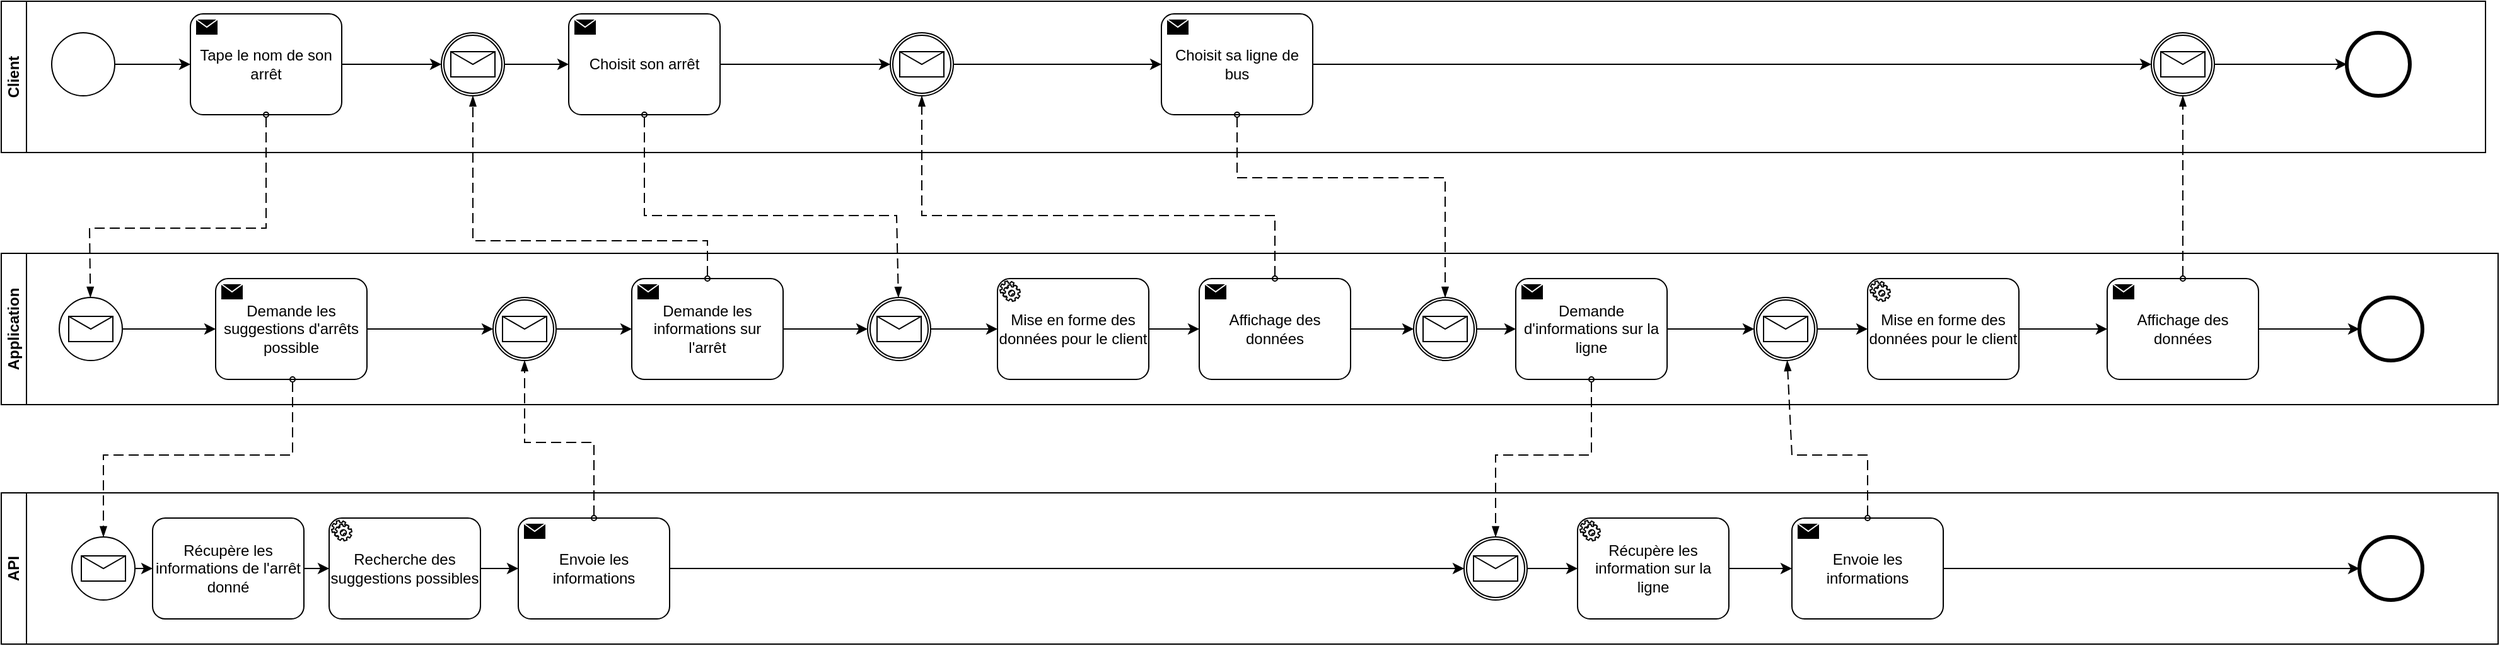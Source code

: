 <mxfile>
    <diagram name="Page-1" id="AvNjDgEXJ9SmIX_iwEQI">
        <mxGraphModel dx="2221" dy="968" grid="1" gridSize="10" guides="1" tooltips="1" connect="1" arrows="1" fold="1" page="1" pageScale="1" pageWidth="827" pageHeight="1169" math="0" shadow="0">
            <root>
                <mxCell id="0"/>
                <mxCell id="1" parent="0"/>
                <mxCell id="ZTqVoGmlNr0PZ13agaZ3-1" value="Client" style="swimlane;startSize=20;horizontal=0;html=1;whiteSpace=wrap;" parent="1" vertex="1">
                    <mxGeometry x="40" y="60" width="1970" height="120" as="geometry"/>
                </mxCell>
                <mxCell id="ZTqVoGmlNr0PZ13agaZ3-67" style="edgeStyle=orthogonalEdgeStyle;rounded=0;orthogonalLoop=1;jettySize=auto;html=1;" parent="ZTqVoGmlNr0PZ13agaZ3-1" source="ZTqVoGmlNr0PZ13agaZ3-7" target="ZTqVoGmlNr0PZ13agaZ3-60" edge="1">
                    <mxGeometry relative="1" as="geometry"/>
                </mxCell>
                <mxCell id="ZTqVoGmlNr0PZ13agaZ3-7" value="Tape le nom de son arrêt" style="points=[[0.25,0,0],[0.5,0,0],[0.75,0,0],[1,0.25,0],[1,0.5,0],[1,0.75,0],[0.75,1,0],[0.5,1,0],[0.25,1,0],[0,0.75,0],[0,0.5,0],[0,0.25,0]];shape=mxgraph.bpmn.task;whiteSpace=wrap;rectStyle=rounded;size=10;html=1;container=1;expand=0;collapsible=0;taskMarker=send;" parent="ZTqVoGmlNr0PZ13agaZ3-1" vertex="1">
                    <mxGeometry x="150" y="10" width="120" height="80" as="geometry"/>
                </mxCell>
                <mxCell id="ZTqVoGmlNr0PZ13agaZ3-71" style="edgeStyle=orthogonalEdgeStyle;rounded=0;orthogonalLoop=1;jettySize=auto;html=1;" parent="ZTqVoGmlNr0PZ13agaZ3-1" source="ZTqVoGmlNr0PZ13agaZ3-9" target="ZTqVoGmlNr0PZ13agaZ3-70" edge="1">
                    <mxGeometry relative="1" as="geometry"/>
                </mxCell>
                <mxCell id="ZTqVoGmlNr0PZ13agaZ3-9" value="" style="points=[[0.145,0.145,0],[0.5,0,0],[0.855,0.145,0],[1,0.5,0],[0.855,0.855,0],[0.5,1,0],[0.145,0.855,0],[0,0.5,0]];shape=mxgraph.bpmn.event;html=1;verticalLabelPosition=bottom;labelBackgroundColor=#ffffff;verticalAlign=top;align=center;perimeter=ellipsePerimeter;outlineConnect=0;aspect=fixed;outline=catching;symbol=message;" parent="ZTqVoGmlNr0PZ13agaZ3-1" vertex="1">
                    <mxGeometry x="705" y="25" width="50" height="50" as="geometry"/>
                </mxCell>
                <mxCell id="ZTqVoGmlNr0PZ13agaZ3-10" value="" style="points=[[0.145,0.145,0],[0.5,0,0],[0.855,0.145,0],[1,0.5,0],[0.855,0.855,0],[0.5,1,0],[0.145,0.855,0],[0,0.5,0]];shape=mxgraph.bpmn.event;html=1;verticalLabelPosition=bottom;labelBackgroundColor=#ffffff;verticalAlign=top;align=center;perimeter=ellipsePerimeter;outlineConnect=0;aspect=fixed;outline=end;symbol=terminate2;" parent="ZTqVoGmlNr0PZ13agaZ3-1" vertex="1">
                    <mxGeometry x="1860" y="25" width="50" height="50" as="geometry"/>
                </mxCell>
                <mxCell id="ZTqVoGmlNr0PZ13agaZ3-58" style="edgeStyle=orthogonalEdgeStyle;rounded=0;orthogonalLoop=1;jettySize=auto;html=1;" parent="ZTqVoGmlNr0PZ13agaZ3-1" source="ZTqVoGmlNr0PZ13agaZ3-57" target="ZTqVoGmlNr0PZ13agaZ3-7" edge="1">
                    <mxGeometry relative="1" as="geometry"/>
                </mxCell>
                <mxCell id="ZTqVoGmlNr0PZ13agaZ3-57" value="" style="points=[[0.145,0.145,0],[0.5,0,0],[0.855,0.145,0],[1,0.5,0],[0.855,0.855,0],[0.5,1,0],[0.145,0.855,0],[0,0.5,0]];shape=mxgraph.bpmn.event;html=1;verticalLabelPosition=bottom;labelBackgroundColor=#ffffff;verticalAlign=top;align=center;perimeter=ellipsePerimeter;outlineConnect=0;aspect=fixed;outline=standard;symbol=general;" parent="ZTqVoGmlNr0PZ13agaZ3-1" vertex="1">
                    <mxGeometry x="40" y="25" width="50" height="50" as="geometry"/>
                </mxCell>
                <mxCell id="ZTqVoGmlNr0PZ13agaZ3-68" style="edgeStyle=orthogonalEdgeStyle;rounded=0;orthogonalLoop=1;jettySize=auto;html=1;" parent="ZTqVoGmlNr0PZ13agaZ3-1" source="ZTqVoGmlNr0PZ13agaZ3-60" target="ZTqVoGmlNr0PZ13agaZ3-61" edge="1">
                    <mxGeometry relative="1" as="geometry"/>
                </mxCell>
                <mxCell id="ZTqVoGmlNr0PZ13agaZ3-60" value="" style="points=[[0.145,0.145,0],[0.5,0,0],[0.855,0.145,0],[1,0.5,0],[0.855,0.855,0],[0.5,1,0],[0.145,0.855,0],[0,0.5,0]];shape=mxgraph.bpmn.event;html=1;verticalLabelPosition=bottom;labelBackgroundColor=#ffffff;verticalAlign=top;align=center;perimeter=ellipsePerimeter;outlineConnect=0;aspect=fixed;outline=catching;symbol=message;" parent="ZTqVoGmlNr0PZ13agaZ3-1" vertex="1">
                    <mxGeometry x="349" y="25" width="50" height="50" as="geometry"/>
                </mxCell>
                <mxCell id="ZTqVoGmlNr0PZ13agaZ3-69" style="edgeStyle=orthogonalEdgeStyle;rounded=0;orthogonalLoop=1;jettySize=auto;html=1;" parent="ZTqVoGmlNr0PZ13agaZ3-1" source="ZTqVoGmlNr0PZ13agaZ3-61" target="ZTqVoGmlNr0PZ13agaZ3-9" edge="1">
                    <mxGeometry relative="1" as="geometry"/>
                </mxCell>
                <mxCell id="ZTqVoGmlNr0PZ13agaZ3-61" value="Choisit son arrêt" style="points=[[0.25,0,0],[0.5,0,0],[0.75,0,0],[1,0.25,0],[1,0.5,0],[1,0.75,0],[0.75,1,0],[0.5,1,0],[0.25,1,0],[0,0.75,0],[0,0.5,0],[0,0.25,0]];shape=mxgraph.bpmn.task;whiteSpace=wrap;rectStyle=rounded;size=10;html=1;container=1;expand=0;collapsible=0;taskMarker=send;" parent="ZTqVoGmlNr0PZ13agaZ3-1" vertex="1">
                    <mxGeometry x="450" y="10" width="120" height="80" as="geometry"/>
                </mxCell>
                <mxCell id="ZTqVoGmlNr0PZ13agaZ3-91" style="edgeStyle=orthogonalEdgeStyle;rounded=0;orthogonalLoop=1;jettySize=auto;html=1;" parent="ZTqVoGmlNr0PZ13agaZ3-1" source="ZTqVoGmlNr0PZ13agaZ3-70" target="ZTqVoGmlNr0PZ13agaZ3-90" edge="1">
                    <mxGeometry relative="1" as="geometry"/>
                </mxCell>
                <mxCell id="ZTqVoGmlNr0PZ13agaZ3-70" value="Choisit sa ligne de bus" style="points=[[0.25,0,0],[0.5,0,0],[0.75,0,0],[1,0.25,0],[1,0.5,0],[1,0.75,0],[0.75,1,0],[0.5,1,0],[0.25,1,0],[0,0.75,0],[0,0.5,0],[0,0.25,0]];shape=mxgraph.bpmn.task;whiteSpace=wrap;rectStyle=rounded;size=10;html=1;container=1;expand=0;collapsible=0;taskMarker=send;" parent="ZTqVoGmlNr0PZ13agaZ3-1" vertex="1">
                    <mxGeometry x="920" y="10" width="120" height="80" as="geometry"/>
                </mxCell>
                <mxCell id="ZTqVoGmlNr0PZ13agaZ3-90" value="" style="points=[[0.145,0.145,0],[0.5,0,0],[0.855,0.145,0],[1,0.5,0],[0.855,0.855,0],[0.5,1,0],[0.145,0.855,0],[0,0.5,0]];shape=mxgraph.bpmn.event;html=1;verticalLabelPosition=bottom;labelBackgroundColor=#ffffff;verticalAlign=top;align=center;perimeter=ellipsePerimeter;outlineConnect=0;aspect=fixed;outline=catching;symbol=message;" parent="ZTqVoGmlNr0PZ13agaZ3-1" vertex="1">
                    <mxGeometry x="1705" y="25" width="50" height="50" as="geometry"/>
                </mxCell>
                <mxCell id="ZTqVoGmlNr0PZ13agaZ3-92" style="edgeStyle=orthogonalEdgeStyle;rounded=0;orthogonalLoop=1;jettySize=auto;html=1;entryX=0;entryY=0.5;entryDx=0;entryDy=0;entryPerimeter=0;" parent="ZTqVoGmlNr0PZ13agaZ3-1" source="ZTqVoGmlNr0PZ13agaZ3-90" target="ZTqVoGmlNr0PZ13agaZ3-10" edge="1">
                    <mxGeometry relative="1" as="geometry"/>
                </mxCell>
                <mxCell id="ZTqVoGmlNr0PZ13agaZ3-13" value="Application" style="swimlane;startSize=20;horizontal=0;html=1;whiteSpace=wrap;" parent="1" vertex="1">
                    <mxGeometry x="40" y="260" width="1980" height="120" as="geometry"/>
                </mxCell>
                <mxCell id="ZTqVoGmlNr0PZ13agaZ3-20" style="edgeStyle=orthogonalEdgeStyle;rounded=0;orthogonalLoop=1;jettySize=auto;html=1;" parent="ZTqVoGmlNr0PZ13agaZ3-13" source="ZTqVoGmlNr0PZ13agaZ3-59" target="ZTqVoGmlNr0PZ13agaZ3-23" edge="1">
                    <mxGeometry relative="1" as="geometry">
                        <mxPoint x="120" y="60" as="sourcePoint"/>
                    </mxGeometry>
                </mxCell>
                <mxCell id="ZTqVoGmlNr0PZ13agaZ3-23" value="Demande les suggestions d'arrêts possible" style="points=[[0.25,0,0],[0.5,0,0],[0.75,0,0],[1,0.25,0],[1,0.5,0],[1,0.75,0],[0.75,1,0],[0.5,1,0],[0.25,1,0],[0,0.75,0],[0,0.5,0],[0,0.25,0]];shape=mxgraph.bpmn.task;whiteSpace=wrap;rectStyle=rounded;size=10;html=1;container=1;expand=0;collapsible=0;taskMarker=send;" parent="ZTqVoGmlNr0PZ13agaZ3-13" vertex="1">
                    <mxGeometry x="170" y="20" width="120" height="80" as="geometry"/>
                </mxCell>
                <mxCell id="ZTqVoGmlNr0PZ13agaZ3-25" style="edgeStyle=orthogonalEdgeStyle;rounded=0;orthogonalLoop=1;jettySize=auto;html=1;" parent="ZTqVoGmlNr0PZ13agaZ3-13" source="ZTqVoGmlNr0PZ13agaZ3-26" target="ZTqVoGmlNr0PZ13agaZ3-29" edge="1">
                    <mxGeometry relative="1" as="geometry"/>
                </mxCell>
                <mxCell id="ZTqVoGmlNr0PZ13agaZ3-26" value="" style="points=[[0.145,0.145,0],[0.5,0,0],[0.855,0.145,0],[1,0.5,0],[0.855,0.855,0],[0.5,1,0],[0.145,0.855,0],[0,0.5,0]];shape=mxgraph.bpmn.event;html=1;verticalLabelPosition=bottom;labelBackgroundColor=#ffffff;verticalAlign=top;align=center;perimeter=ellipsePerimeter;outlineConnect=0;aspect=fixed;outline=catching;symbol=message;" parent="ZTqVoGmlNr0PZ13agaZ3-13" vertex="1">
                    <mxGeometry x="687" y="35" width="50" height="50" as="geometry"/>
                </mxCell>
                <mxCell id="ZTqVoGmlNr0PZ13agaZ3-75" style="edgeStyle=orthogonalEdgeStyle;rounded=0;orthogonalLoop=1;jettySize=auto;html=1;" parent="ZTqVoGmlNr0PZ13agaZ3-13" source="ZTqVoGmlNr0PZ13agaZ3-27" target="ZTqVoGmlNr0PZ13agaZ3-73" edge="1">
                    <mxGeometry relative="1" as="geometry"/>
                </mxCell>
                <mxCell id="ZTqVoGmlNr0PZ13agaZ3-27" value="Affichage des données" style="points=[[0.25,0,0],[0.5,0,0],[0.75,0,0],[1,0.25,0],[1,0.5,0],[1,0.75,0],[0.75,1,0],[0.5,1,0],[0.25,1,0],[0,0.75,0],[0,0.5,0],[0,0.25,0]];shape=mxgraph.bpmn.task;whiteSpace=wrap;rectStyle=rounded;size=10;html=1;container=1;expand=0;collapsible=0;taskMarker=send;" parent="ZTqVoGmlNr0PZ13agaZ3-13" vertex="1">
                    <mxGeometry x="950" y="20" width="120" height="80" as="geometry"/>
                </mxCell>
                <mxCell id="ZTqVoGmlNr0PZ13agaZ3-28" style="edgeStyle=orthogonalEdgeStyle;rounded=0;orthogonalLoop=1;jettySize=auto;html=1;" parent="ZTqVoGmlNr0PZ13agaZ3-13" source="ZTqVoGmlNr0PZ13agaZ3-29" target="ZTqVoGmlNr0PZ13agaZ3-27" edge="1">
                    <mxGeometry relative="1" as="geometry"/>
                </mxCell>
                <mxCell id="ZTqVoGmlNr0PZ13agaZ3-29" value="Mise en forme des données pour le client" style="points=[[0.25,0,0],[0.5,0,0],[0.75,0,0],[1,0.25,0],[1,0.5,0],[1,0.75,0],[0.75,1,0],[0.5,1,0],[0.25,1,0],[0,0.75,0],[0,0.5,0],[0,0.25,0]];shape=mxgraph.bpmn.task;whiteSpace=wrap;rectStyle=rounded;size=10;html=1;container=1;expand=0;collapsible=0;taskMarker=service;" parent="ZTqVoGmlNr0PZ13agaZ3-13" vertex="1">
                    <mxGeometry x="790" y="20" width="120" height="80" as="geometry"/>
                </mxCell>
                <mxCell id="ZTqVoGmlNr0PZ13agaZ3-59" value="" style="points=[[0.145,0.145,0],[0.5,0,0],[0.855,0.145,0],[1,0.5,0],[0.855,0.855,0],[0.5,1,0],[0.145,0.855,0],[0,0.5,0]];shape=mxgraph.bpmn.event;html=1;verticalLabelPosition=bottom;labelBackgroundColor=#ffffff;verticalAlign=top;align=center;perimeter=ellipsePerimeter;outlineConnect=0;aspect=fixed;outline=standard;symbol=message;" parent="ZTqVoGmlNr0PZ13agaZ3-13" vertex="1">
                    <mxGeometry x="46" y="35" width="50" height="50" as="geometry"/>
                </mxCell>
                <mxCell id="ZTqVoGmlNr0PZ13agaZ3-65" style="edgeStyle=orthogonalEdgeStyle;rounded=0;orthogonalLoop=1;jettySize=auto;html=1;" parent="ZTqVoGmlNr0PZ13agaZ3-13" source="ZTqVoGmlNr0PZ13agaZ3-62" target="ZTqVoGmlNr0PZ13agaZ3-63" edge="1">
                    <mxGeometry relative="1" as="geometry"/>
                </mxCell>
                <mxCell id="ZTqVoGmlNr0PZ13agaZ3-62" value="" style="points=[[0.145,0.145,0],[0.5,0,0],[0.855,0.145,0],[1,0.5,0],[0.855,0.855,0],[0.5,1,0],[0.145,0.855,0],[0,0.5,0]];shape=mxgraph.bpmn.event;html=1;verticalLabelPosition=bottom;labelBackgroundColor=#ffffff;verticalAlign=top;align=center;perimeter=ellipsePerimeter;outlineConnect=0;aspect=fixed;outline=catching;symbol=message;" parent="ZTqVoGmlNr0PZ13agaZ3-13" vertex="1">
                    <mxGeometry x="390" y="35" width="50" height="50" as="geometry"/>
                </mxCell>
                <mxCell id="ZTqVoGmlNr0PZ13agaZ3-66" style="edgeStyle=orthogonalEdgeStyle;rounded=0;orthogonalLoop=1;jettySize=auto;html=1;" parent="ZTqVoGmlNr0PZ13agaZ3-13" source="ZTqVoGmlNr0PZ13agaZ3-63" target="ZTqVoGmlNr0PZ13agaZ3-26" edge="1">
                    <mxGeometry relative="1" as="geometry"/>
                </mxCell>
                <mxCell id="ZTqVoGmlNr0PZ13agaZ3-63" value="Demande les informations sur l'arrêt" style="points=[[0.25,0,0],[0.5,0,0],[0.75,0,0],[1,0.25,0],[1,0.5,0],[1,0.75,0],[0.75,1,0],[0.5,1,0],[0.25,1,0],[0,0.75,0],[0,0.5,0],[0,0.25,0]];shape=mxgraph.bpmn.task;whiteSpace=wrap;rectStyle=rounded;size=10;html=1;container=1;expand=0;collapsible=0;taskMarker=send;" parent="ZTqVoGmlNr0PZ13agaZ3-13" vertex="1">
                    <mxGeometry x="500" y="20" width="120" height="80" as="geometry"/>
                </mxCell>
                <mxCell id="ZTqVoGmlNr0PZ13agaZ3-64" style="edgeStyle=orthogonalEdgeStyle;rounded=0;orthogonalLoop=1;jettySize=auto;html=1;entryX=0;entryY=0.5;entryDx=0;entryDy=0;entryPerimeter=0;" parent="ZTqVoGmlNr0PZ13agaZ3-13" source="ZTqVoGmlNr0PZ13agaZ3-23" target="ZTqVoGmlNr0PZ13agaZ3-62" edge="1">
                    <mxGeometry relative="1" as="geometry"/>
                </mxCell>
                <mxCell id="ZTqVoGmlNr0PZ13agaZ3-76" style="edgeStyle=orthogonalEdgeStyle;rounded=0;orthogonalLoop=1;jettySize=auto;html=1;" parent="ZTqVoGmlNr0PZ13agaZ3-13" source="ZTqVoGmlNr0PZ13agaZ3-73" target="ZTqVoGmlNr0PZ13agaZ3-74" edge="1">
                    <mxGeometry relative="1" as="geometry"/>
                </mxCell>
                <mxCell id="ZTqVoGmlNr0PZ13agaZ3-73" value="" style="points=[[0.145,0.145,0],[0.5,0,0],[0.855,0.145,0],[1,0.5,0],[0.855,0.855,0],[0.5,1,0],[0.145,0.855,0],[0,0.5,0]];shape=mxgraph.bpmn.event;html=1;verticalLabelPosition=bottom;labelBackgroundColor=#ffffff;verticalAlign=top;align=center;perimeter=ellipsePerimeter;outlineConnect=0;aspect=fixed;outline=catching;symbol=message;" parent="ZTqVoGmlNr0PZ13agaZ3-13" vertex="1">
                    <mxGeometry x="1120" y="35" width="50" height="50" as="geometry"/>
                </mxCell>
                <mxCell id="ZTqVoGmlNr0PZ13agaZ3-84" style="edgeStyle=orthogonalEdgeStyle;rounded=0;orthogonalLoop=1;jettySize=auto;html=1;" parent="ZTqVoGmlNr0PZ13agaZ3-13" source="ZTqVoGmlNr0PZ13agaZ3-74" target="ZTqVoGmlNr0PZ13agaZ3-83" edge="1">
                    <mxGeometry relative="1" as="geometry"/>
                </mxCell>
                <mxCell id="ZTqVoGmlNr0PZ13agaZ3-74" value="Demande d'informations sur la ligne" style="points=[[0.25,0,0],[0.5,0,0],[0.75,0,0],[1,0.25,0],[1,0.5,0],[1,0.75,0],[0.75,1,0],[0.5,1,0],[0.25,1,0],[0,0.75,0],[0,0.5,0],[0,0.25,0]];shape=mxgraph.bpmn.task;whiteSpace=wrap;rectStyle=rounded;size=10;html=1;container=1;expand=0;collapsible=0;taskMarker=send;" parent="ZTqVoGmlNr0PZ13agaZ3-13" vertex="1">
                    <mxGeometry x="1201" y="20" width="120" height="80" as="geometry"/>
                </mxCell>
                <mxCell id="ZTqVoGmlNr0PZ13agaZ3-87" style="edgeStyle=orthogonalEdgeStyle;rounded=0;orthogonalLoop=1;jettySize=auto;html=1;" parent="ZTqVoGmlNr0PZ13agaZ3-13" source="ZTqVoGmlNr0PZ13agaZ3-83" target="ZTqVoGmlNr0PZ13agaZ3-85" edge="1">
                    <mxGeometry relative="1" as="geometry"/>
                </mxCell>
                <mxCell id="ZTqVoGmlNr0PZ13agaZ3-83" value="" style="points=[[0.145,0.145,0],[0.5,0,0],[0.855,0.145,0],[1,0.5,0],[0.855,0.855,0],[0.5,1,0],[0.145,0.855,0],[0,0.5,0]];shape=mxgraph.bpmn.event;html=1;verticalLabelPosition=bottom;labelBackgroundColor=#ffffff;verticalAlign=top;align=center;perimeter=ellipsePerimeter;outlineConnect=0;aspect=fixed;outline=catching;symbol=message;" parent="ZTqVoGmlNr0PZ13agaZ3-13" vertex="1">
                    <mxGeometry x="1390" y="35" width="50" height="50" as="geometry"/>
                </mxCell>
                <mxCell id="ZTqVoGmlNr0PZ13agaZ3-88" style="edgeStyle=orthogonalEdgeStyle;rounded=0;orthogonalLoop=1;jettySize=auto;html=1;" parent="ZTqVoGmlNr0PZ13agaZ3-13" source="ZTqVoGmlNr0PZ13agaZ3-85" target="ZTqVoGmlNr0PZ13agaZ3-86" edge="1">
                    <mxGeometry relative="1" as="geometry"/>
                </mxCell>
                <mxCell id="ZTqVoGmlNr0PZ13agaZ3-85" value="Mise en forme des données pour le client" style="points=[[0.25,0,0],[0.5,0,0],[0.75,0,0],[1,0.25,0],[1,0.5,0],[1,0.75,0],[0.75,1,0],[0.5,1,0],[0.25,1,0],[0,0.75,0],[0,0.5,0],[0,0.25,0]];shape=mxgraph.bpmn.task;whiteSpace=wrap;rectStyle=rounded;size=10;html=1;container=1;expand=0;collapsible=0;taskMarker=service;" parent="ZTqVoGmlNr0PZ13agaZ3-13" vertex="1">
                    <mxGeometry x="1480" y="20" width="120" height="80" as="geometry"/>
                </mxCell>
                <mxCell id="ZTqVoGmlNr0PZ13agaZ3-30" value="" style="points=[[0.145,0.145,0],[0.5,0,0],[0.855,0.145,0],[1,0.5,0],[0.855,0.855,0],[0.5,1,0],[0.145,0.855,0],[0,0.5,0]];shape=mxgraph.bpmn.event;html=1;verticalLabelPosition=bottom;labelBackgroundColor=#ffffff;verticalAlign=top;align=center;perimeter=ellipsePerimeter;outlineConnect=0;aspect=fixed;outline=end;symbol=terminate2;" parent="ZTqVoGmlNr0PZ13agaZ3-13" vertex="1">
                    <mxGeometry x="1870" y="35" width="50" height="50" as="geometry"/>
                </mxCell>
                <mxCell id="ZTqVoGmlNr0PZ13agaZ3-89" style="edgeStyle=orthogonalEdgeStyle;rounded=0;orthogonalLoop=1;jettySize=auto;html=1;" parent="ZTqVoGmlNr0PZ13agaZ3-13" source="ZTqVoGmlNr0PZ13agaZ3-86" target="ZTqVoGmlNr0PZ13agaZ3-30" edge="1">
                    <mxGeometry relative="1" as="geometry"/>
                </mxCell>
                <mxCell id="ZTqVoGmlNr0PZ13agaZ3-86" value="Affichage des données" style="points=[[0.25,0,0],[0.5,0,0],[0.75,0,0],[1,0.25,0],[1,0.5,0],[1,0.75,0],[0.75,1,0],[0.5,1,0],[0.25,1,0],[0,0.75,0],[0,0.5,0],[0,0.25,0]];shape=mxgraph.bpmn.task;whiteSpace=wrap;rectStyle=rounded;size=10;html=1;container=1;expand=0;collapsible=0;taskMarker=send;" parent="ZTqVoGmlNr0PZ13agaZ3-13" vertex="1">
                    <mxGeometry x="1670" y="20" width="120" height="80" as="geometry"/>
                </mxCell>
                <mxCell id="ZTqVoGmlNr0PZ13agaZ3-35" value="API" style="swimlane;startSize=20;horizontal=0;html=1;whiteSpace=wrap;" parent="1" vertex="1">
                    <mxGeometry x="40" y="450" width="1980" height="120" as="geometry"/>
                </mxCell>
                <mxCell id="ZTqVoGmlNr0PZ13agaZ3-44" style="edgeStyle=orthogonalEdgeStyle;rounded=0;orthogonalLoop=1;jettySize=auto;html=1;" parent="ZTqVoGmlNr0PZ13agaZ3-35" source="ZTqVoGmlNr0PZ13agaZ3-45" target="ZTqVoGmlNr0PZ13agaZ3-46" edge="1">
                    <mxGeometry relative="1" as="geometry"/>
                </mxCell>
                <mxCell id="ZTqVoGmlNr0PZ13agaZ3-45" value="Recherche des suggestions possibles" style="points=[[0.25,0,0],[0.5,0,0],[0.75,0,0],[1,0.25,0],[1,0.5,0],[1,0.75,0],[0.75,1,0],[0.5,1,0],[0.25,1,0],[0,0.75,0],[0,0.5,0],[0,0.25,0]];shape=mxgraph.bpmn.task;whiteSpace=wrap;rectStyle=rounded;size=10;html=1;container=1;expand=0;collapsible=0;taskMarker=service;" parent="ZTqVoGmlNr0PZ13agaZ3-35" vertex="1">
                    <mxGeometry x="260" y="20" width="120" height="80" as="geometry"/>
                </mxCell>
                <mxCell id="ZTqVoGmlNr0PZ13agaZ3-46" value="Envoie les informations" style="points=[[0.25,0,0],[0.5,0,0],[0.75,0,0],[1,0.25,0],[1,0.5,0],[1,0.75,0],[0.75,1,0],[0.5,1,0],[0.25,1,0],[0,0.75,0],[0,0.5,0],[0,0.25,0]];shape=mxgraph.bpmn.task;whiteSpace=wrap;rectStyle=rounded;size=10;html=1;container=1;expand=0;collapsible=0;taskMarker=send;" parent="ZTqVoGmlNr0PZ13agaZ3-35" vertex="1">
                    <mxGeometry x="410" y="20" width="120" height="80" as="geometry"/>
                </mxCell>
                <mxCell id="ZTqVoGmlNr0PZ13agaZ3-80" style="edgeStyle=orthogonalEdgeStyle;rounded=0;orthogonalLoop=1;jettySize=auto;html=1;" parent="ZTqVoGmlNr0PZ13agaZ3-35" source="ZTqVoGmlNr0PZ13agaZ3-77" target="ZTqVoGmlNr0PZ13agaZ3-79" edge="1">
                    <mxGeometry relative="1" as="geometry"/>
                </mxCell>
                <mxCell id="ZTqVoGmlNr0PZ13agaZ3-77" value="" style="points=[[0.145,0.145,0],[0.5,0,0],[0.855,0.145,0],[1,0.5,0],[0.855,0.855,0],[0.5,1,0],[0.145,0.855,0],[0,0.5,0]];shape=mxgraph.bpmn.event;html=1;verticalLabelPosition=bottom;labelBackgroundColor=#ffffff;verticalAlign=top;align=center;perimeter=ellipsePerimeter;outlineConnect=0;aspect=fixed;outline=catching;symbol=message;" parent="ZTqVoGmlNr0PZ13agaZ3-35" vertex="1">
                    <mxGeometry x="1160" y="35" width="50" height="50" as="geometry"/>
                </mxCell>
                <mxCell id="ZTqVoGmlNr0PZ13agaZ3-82" style="edgeStyle=orthogonalEdgeStyle;rounded=0;orthogonalLoop=1;jettySize=auto;html=1;" parent="ZTqVoGmlNr0PZ13agaZ3-35" source="ZTqVoGmlNr0PZ13agaZ3-78" target="ZTqVoGmlNr0PZ13agaZ3-47" edge="1">
                    <mxGeometry relative="1" as="geometry"/>
                </mxCell>
                <mxCell id="ZTqVoGmlNr0PZ13agaZ3-78" value="Envoie les informations" style="points=[[0.25,0,0],[0.5,0,0],[0.75,0,0],[1,0.25,0],[1,0.5,0],[1,0.75,0],[0.75,1,0],[0.5,1,0],[0.25,1,0],[0,0.75,0],[0,0.5,0],[0,0.25,0]];shape=mxgraph.bpmn.task;whiteSpace=wrap;rectStyle=rounded;size=10;html=1;container=1;expand=0;collapsible=0;taskMarker=send;" parent="ZTqVoGmlNr0PZ13agaZ3-35" vertex="1">
                    <mxGeometry x="1420" y="20" width="120" height="80" as="geometry"/>
                </mxCell>
                <mxCell id="ZTqVoGmlNr0PZ13agaZ3-81" style="edgeStyle=orthogonalEdgeStyle;rounded=0;orthogonalLoop=1;jettySize=auto;html=1;" parent="ZTqVoGmlNr0PZ13agaZ3-35" source="ZTqVoGmlNr0PZ13agaZ3-79" target="ZTqVoGmlNr0PZ13agaZ3-78" edge="1">
                    <mxGeometry relative="1" as="geometry"/>
                </mxCell>
                <mxCell id="ZTqVoGmlNr0PZ13agaZ3-79" value="Récupère les information sur la ligne" style="points=[[0.25,0,0],[0.5,0,0],[0.75,0,0],[1,0.25,0],[1,0.5,0],[1,0.75,0],[0.75,1,0],[0.5,1,0],[0.25,1,0],[0,0.75,0],[0,0.5,0],[0,0.25,0]];shape=mxgraph.bpmn.task;whiteSpace=wrap;rectStyle=rounded;size=10;html=1;container=1;expand=0;collapsible=0;taskMarker=service;" parent="ZTqVoGmlNr0PZ13agaZ3-35" vertex="1">
                    <mxGeometry x="1250" y="20" width="120" height="80" as="geometry"/>
                </mxCell>
                <mxCell id="ZTqVoGmlNr0PZ13agaZ3-47" value="" style="points=[[0.145,0.145,0],[0.5,0,0],[0.855,0.145,0],[1,0.5,0],[0.855,0.855,0],[0.5,1,0],[0.145,0.855,0],[0,0.5,0]];shape=mxgraph.bpmn.event;html=1;verticalLabelPosition=bottom;labelBackgroundColor=#ffffff;verticalAlign=top;align=center;perimeter=ellipsePerimeter;outlineConnect=0;aspect=fixed;outline=end;symbol=terminate2;" parent="ZTqVoGmlNr0PZ13agaZ3-35" vertex="1">
                    <mxGeometry x="1870" y="35" width="50" height="50" as="geometry"/>
                </mxCell>
                <mxCell id="ZTqVoGmlNr0PZ13agaZ3-93" style="edgeStyle=orthogonalEdgeStyle;rounded=0;orthogonalLoop=1;jettySize=auto;html=1;entryX=0;entryY=0.5;entryDx=0;entryDy=0;entryPerimeter=0;" parent="ZTqVoGmlNr0PZ13agaZ3-35" source="ZTqVoGmlNr0PZ13agaZ3-46" target="ZTqVoGmlNr0PZ13agaZ3-77" edge="1">
                    <mxGeometry relative="1" as="geometry"/>
                </mxCell>
                <mxCell id="3" style="edgeStyle=none;html=1;" parent="ZTqVoGmlNr0PZ13agaZ3-35" source="ZTqVoGmlNr0PZ13agaZ3-94" target="2" edge="1">
                    <mxGeometry relative="1" as="geometry"/>
                </mxCell>
                <mxCell id="ZTqVoGmlNr0PZ13agaZ3-94" value="" style="points=[[0.145,0.145,0],[0.5,0,0],[0.855,0.145,0],[1,0.5,0],[0.855,0.855,0],[0.5,1,0],[0.145,0.855,0],[0,0.5,0]];shape=mxgraph.bpmn.event;html=1;verticalLabelPosition=bottom;labelBackgroundColor=#ffffff;verticalAlign=top;align=center;perimeter=ellipsePerimeter;outlineConnect=0;aspect=fixed;outline=standard;symbol=message;" parent="ZTqVoGmlNr0PZ13agaZ3-35" vertex="1">
                    <mxGeometry x="56" y="35" width="50" height="50" as="geometry"/>
                </mxCell>
                <mxCell id="4" style="edgeStyle=none;html=1;entryX=0;entryY=0.5;entryDx=0;entryDy=0;entryPerimeter=0;" parent="ZTqVoGmlNr0PZ13agaZ3-35" source="2" target="ZTqVoGmlNr0PZ13agaZ3-45" edge="1">
                    <mxGeometry relative="1" as="geometry"/>
                </mxCell>
                <mxCell id="2" value="Récupère les informations de l'arrêt donné" style="points=[[0.25,0,0],[0.5,0,0],[0.75,0,0],[1,0.25,0],[1,0.5,0],[1,0.75,0],[0.75,1,0],[0.5,1,0],[0.25,1,0],[0,0.75,0],[0,0.5,0],[0,0.25,0]];shape=mxgraph.bpmn.task;whiteSpace=wrap;rectStyle=rounded;size=10;html=1;taskMarker=abstract;" parent="ZTqVoGmlNr0PZ13agaZ3-35" vertex="1">
                    <mxGeometry x="120" y="20" width="120" height="80" as="geometry"/>
                </mxCell>
                <mxCell id="ZTqVoGmlNr0PZ13agaZ3-52" value="" style="dashed=1;dashPattern=8 4;endArrow=blockThin;endFill=1;startArrow=oval;startFill=0;endSize=6;startSize=4;html=1;rounded=0;" parent="1" source="ZTqVoGmlNr0PZ13agaZ3-7" target="ZTqVoGmlNr0PZ13agaZ3-59" edge="1">
                    <mxGeometry width="160" relative="1" as="geometry">
                        <mxPoint x="633" y="390" as="sourcePoint"/>
                        <mxPoint x="147.008" y="298.073" as="targetPoint"/>
                        <Array as="points">
                            <mxPoint x="250" y="240"/>
                            <mxPoint x="110" y="240"/>
                        </Array>
                    </mxGeometry>
                </mxCell>
                <mxCell id="ZTqVoGmlNr0PZ13agaZ3-55" value="" style="dashed=1;dashPattern=8 4;endArrow=blockThin;endFill=1;startArrow=oval;startFill=0;endSize=6;startSize=4;html=1;rounded=0;entryX=0.5;entryY=1;entryDx=0;entryDy=0;entryPerimeter=0;" parent="1" source="ZTqVoGmlNr0PZ13agaZ3-27" target="ZTqVoGmlNr0PZ13agaZ3-9" edge="1">
                    <mxGeometry width="160" relative="1" as="geometry">
                        <mxPoint x="1443" y="400" as="sourcePoint"/>
                        <mxPoint x="1350" y="530" as="targetPoint"/>
                        <Array as="points">
                            <mxPoint x="1050" y="230"/>
                            <mxPoint x="770" y="230"/>
                        </Array>
                    </mxGeometry>
                </mxCell>
                <mxCell id="ZTqVoGmlNr0PZ13agaZ3-95" value="" style="dashed=1;dashPattern=8 4;endArrow=blockThin;endFill=1;startArrow=oval;startFill=0;endSize=6;startSize=4;html=1;rounded=0;" parent="1" target="ZTqVoGmlNr0PZ13agaZ3-94" edge="1">
                    <mxGeometry width="160" relative="1" as="geometry">
                        <mxPoint x="271" y="360" as="sourcePoint"/>
                        <mxPoint x="124.613" y="485.038" as="targetPoint"/>
                        <Array as="points">
                            <mxPoint x="271" y="420"/>
                            <mxPoint x="121" y="420"/>
                        </Array>
                    </mxGeometry>
                </mxCell>
                <mxCell id="ZTqVoGmlNr0PZ13agaZ3-96" value="" style="dashed=1;dashPattern=8 4;endArrow=blockThin;endFill=1;startArrow=oval;startFill=0;endSize=6;startSize=4;html=1;rounded=0;" parent="1" source="ZTqVoGmlNr0PZ13agaZ3-46" target="ZTqVoGmlNr0PZ13agaZ3-62" edge="1">
                    <mxGeometry width="160" relative="1" as="geometry">
                        <mxPoint x="669" y="380" as="sourcePoint"/>
                        <mxPoint x="570" y="510" as="targetPoint"/>
                        <Array as="points">
                            <mxPoint x="510" y="410"/>
                            <mxPoint x="455" y="410"/>
                        </Array>
                    </mxGeometry>
                </mxCell>
                <mxCell id="ZTqVoGmlNr0PZ13agaZ3-97" value="" style="dashed=1;dashPattern=8 4;endArrow=blockThin;endFill=1;startArrow=oval;startFill=0;endSize=6;startSize=4;html=1;rounded=0;" parent="1" source="ZTqVoGmlNr0PZ13agaZ3-63" target="ZTqVoGmlNr0PZ13agaZ3-60" edge="1">
                    <mxGeometry width="160" relative="1" as="geometry">
                        <mxPoint x="739" y="370" as="sourcePoint"/>
                        <mxPoint x="640" y="500" as="targetPoint"/>
                        <Array as="points">
                            <mxPoint x="600" y="250"/>
                            <mxPoint x="414" y="250"/>
                        </Array>
                    </mxGeometry>
                </mxCell>
                <mxCell id="ZTqVoGmlNr0PZ13agaZ3-98" value="" style="dashed=1;dashPattern=8 4;endArrow=blockThin;endFill=1;startArrow=oval;startFill=0;endSize=6;startSize=4;html=1;rounded=0;" parent="1" source="ZTqVoGmlNr0PZ13agaZ3-61" target="ZTqVoGmlNr0PZ13agaZ3-26" edge="1">
                    <mxGeometry width="160" relative="1" as="geometry">
                        <mxPoint x="269" y="390" as="sourcePoint"/>
                        <mxPoint x="170" y="520" as="targetPoint"/>
                        <Array as="points">
                            <mxPoint x="550" y="230"/>
                            <mxPoint x="750" y="230"/>
                        </Array>
                    </mxGeometry>
                </mxCell>
                <mxCell id="ZTqVoGmlNr0PZ13agaZ3-99" value="" style="dashed=1;dashPattern=8 4;endArrow=blockThin;endFill=1;startArrow=oval;startFill=0;endSize=6;startSize=4;html=1;rounded=0;" parent="1" source="ZTqVoGmlNr0PZ13agaZ3-70" target="ZTqVoGmlNr0PZ13agaZ3-73" edge="1">
                    <mxGeometry width="160" relative="1" as="geometry">
                        <mxPoint x="279" y="400" as="sourcePoint"/>
                        <mxPoint x="180" y="530" as="targetPoint"/>
                        <Array as="points">
                            <mxPoint x="1020" y="200"/>
                            <mxPoint x="1185" y="200"/>
                        </Array>
                    </mxGeometry>
                </mxCell>
                <mxCell id="ZTqVoGmlNr0PZ13agaZ3-100" value="" style="dashed=1;dashPattern=8 4;endArrow=blockThin;endFill=1;startArrow=oval;startFill=0;endSize=6;startSize=4;html=1;rounded=0;" parent="1" source="ZTqVoGmlNr0PZ13agaZ3-78" target="ZTqVoGmlNr0PZ13agaZ3-83" edge="1">
                    <mxGeometry width="160" relative="1" as="geometry">
                        <mxPoint x="1061" y="160" as="sourcePoint"/>
                        <mxPoint x="1180" y="310" as="targetPoint"/>
                        <Array as="points">
                            <mxPoint x="1520" y="420"/>
                            <mxPoint x="1460" y="420"/>
                        </Array>
                    </mxGeometry>
                </mxCell>
                <mxCell id="ZTqVoGmlNr0PZ13agaZ3-101" value="" style="dashed=1;dashPattern=8 4;endArrow=blockThin;endFill=1;startArrow=oval;startFill=0;endSize=6;startSize=4;html=1;rounded=0;" parent="1" source="ZTqVoGmlNr0PZ13agaZ3-74" target="ZTqVoGmlNr0PZ13agaZ3-77" edge="1">
                    <mxGeometry width="160" relative="1" as="geometry">
                        <mxPoint x="1071" y="170" as="sourcePoint"/>
                        <mxPoint x="1190" y="320" as="targetPoint"/>
                        <Array as="points">
                            <mxPoint x="1301" y="420"/>
                            <mxPoint x="1225" y="420"/>
                        </Array>
                    </mxGeometry>
                </mxCell>
                <mxCell id="ZTqVoGmlNr0PZ13agaZ3-102" value="" style="dashed=1;dashPattern=8 4;endArrow=blockThin;endFill=1;startArrow=oval;startFill=0;endSize=6;startSize=4;html=1;rounded=0;" parent="1" source="ZTqVoGmlNr0PZ13agaZ3-86" target="ZTqVoGmlNr0PZ13agaZ3-90" edge="1">
                    <mxGeometry width="160" relative="1" as="geometry">
                        <mxPoint x="1081" y="180" as="sourcePoint"/>
                        <mxPoint x="1200" y="330" as="targetPoint"/>
                    </mxGeometry>
                </mxCell>
            </root>
        </mxGraphModel>
    </diagram>
</mxfile>